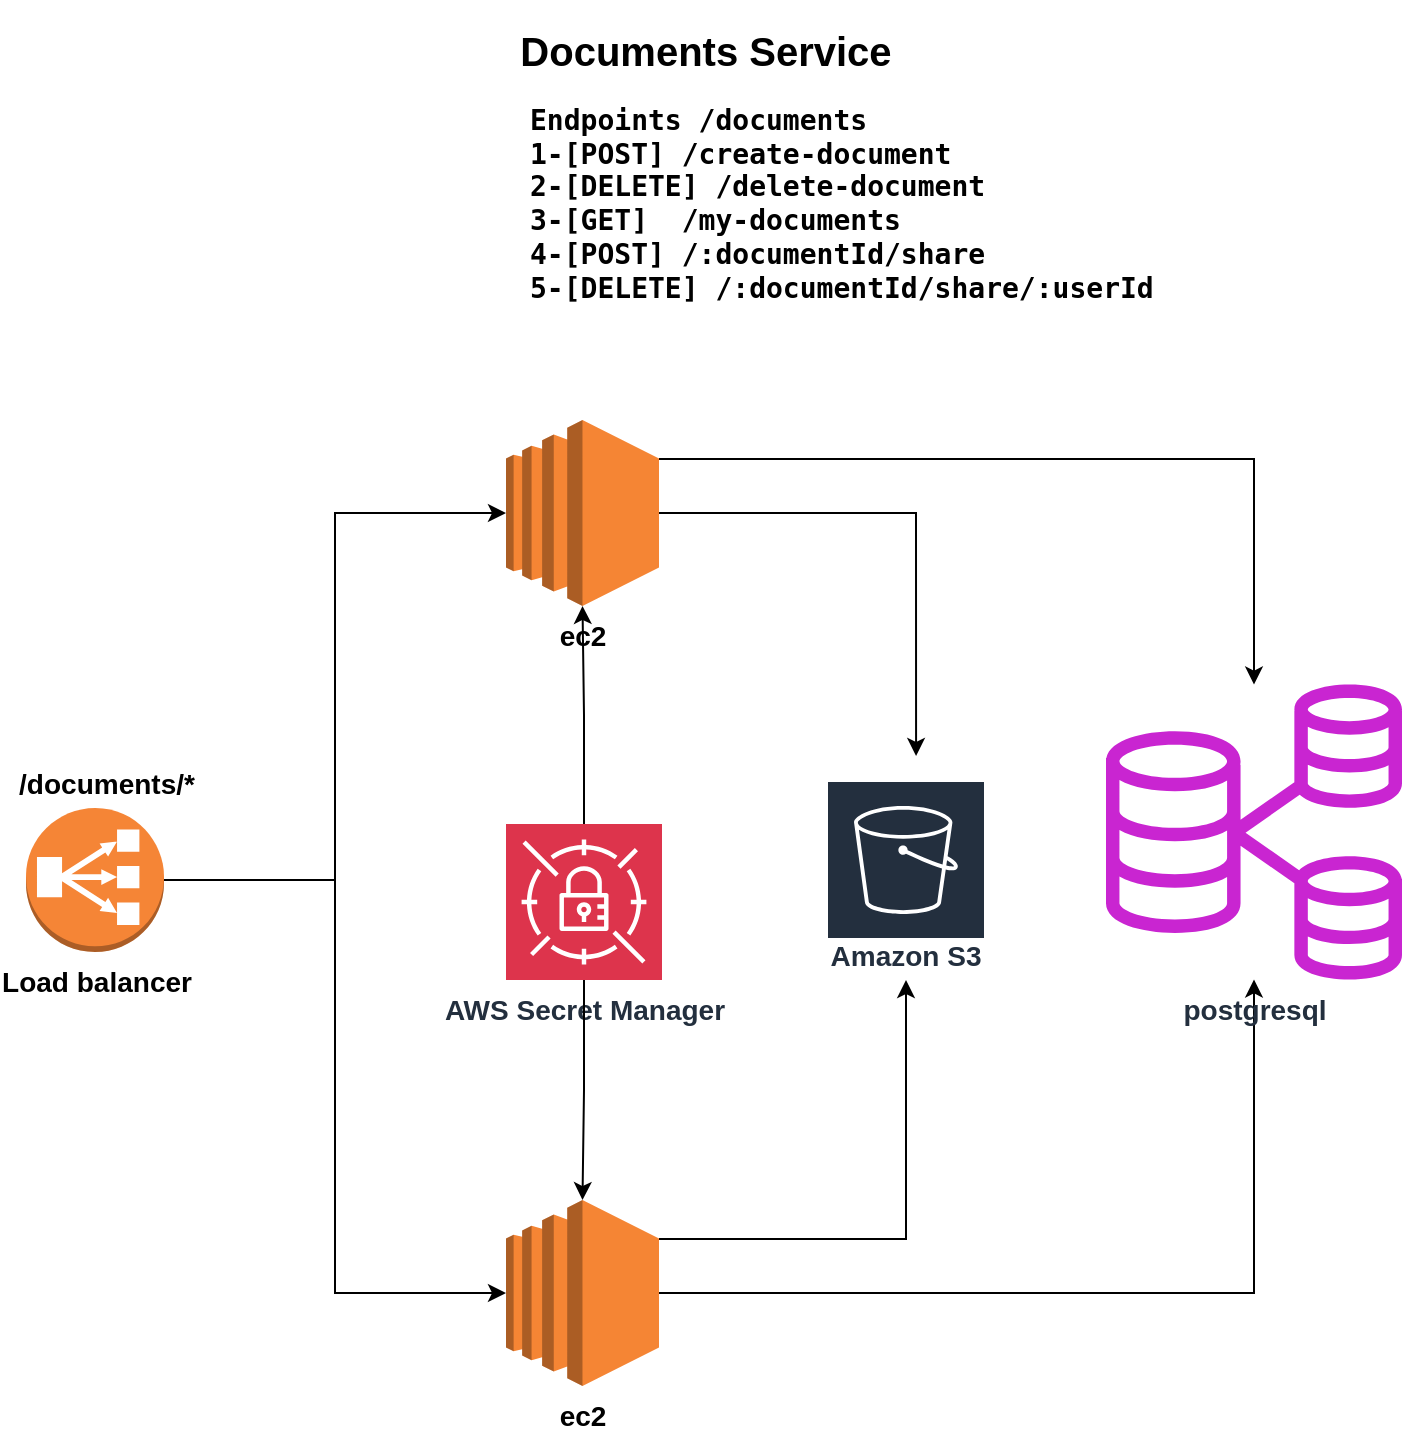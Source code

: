 <mxfile version="26.2.8">
  <diagram name="Page-1" id="IxElRYdI1R2lsxoraBGJ">
    <mxGraphModel dx="1491" dy="753" grid="1" gridSize="10" guides="1" tooltips="1" connect="1" arrows="1" fold="1" page="1" pageScale="1" pageWidth="850" pageHeight="1100" math="0" shadow="0">
      <root>
        <mxCell id="0" />
        <mxCell id="1" parent="0" />
        <mxCell id="WiUt3RbOU5wr-oSLd8iZ-11" style="edgeStyle=orthogonalEdgeStyle;rounded=0;orthogonalLoop=1;jettySize=auto;html=1;exitX=1;exitY=0.21;exitDx=0;exitDy=0;exitPerimeter=0;fontStyle=1;fontSize=14;" edge="1" parent="1" source="Y6n3DYg3rn1zYoBxxBI1-5" target="Y6n3DYg3rn1zYoBxxBI1-31">
          <mxGeometry relative="1" as="geometry" />
        </mxCell>
        <mxCell id="Y6n3DYg3rn1zYoBxxBI1-5" value="ec2" style="outlineConnect=0;dashed=0;verticalLabelPosition=bottom;verticalAlign=top;align=center;html=1;shape=mxgraph.aws3.ec2;fillColor=#F58534;gradientColor=none;fontStyle=1;fontSize=14;" parent="1" vertex="1">
          <mxGeometry x="320" y="270" width="76.5" height="93" as="geometry" />
        </mxCell>
        <mxCell id="Y6n3DYg3rn1zYoBxxBI1-9" value="Load balancer&lt;div&gt;&lt;br&gt;&lt;/div&gt;" style="outlineConnect=0;dashed=0;verticalLabelPosition=bottom;verticalAlign=top;align=center;html=1;shape=mxgraph.aws3.classic_load_balancer;fillColor=#F58536;gradientColor=none;fontStyle=1;fontSize=14;" parent="1" vertex="1">
          <mxGeometry x="80" y="464" width="69" height="72" as="geometry" />
        </mxCell>
        <mxCell id="Y6n3DYg3rn1zYoBxxBI1-36" style="edgeStyle=orthogonalEdgeStyle;rounded=0;orthogonalLoop=1;jettySize=auto;html=1;fontStyle=1;fontSize=14;" parent="1" source="Y6n3DYg3rn1zYoBxxBI1-27" target="Y6n3DYg3rn1zYoBxxBI1-31" edge="1">
          <mxGeometry relative="1" as="geometry" />
        </mxCell>
        <mxCell id="WiUt3RbOU5wr-oSLd8iZ-12" style="edgeStyle=orthogonalEdgeStyle;rounded=0;orthogonalLoop=1;jettySize=auto;html=1;exitX=1;exitY=0.21;exitDx=0;exitDy=0;exitPerimeter=0;fontStyle=1;fontSize=14;" edge="1" parent="1" source="Y6n3DYg3rn1zYoBxxBI1-27" target="WiUt3RbOU5wr-oSLd8iZ-1">
          <mxGeometry relative="1" as="geometry" />
        </mxCell>
        <mxCell id="Y6n3DYg3rn1zYoBxxBI1-27" value="ec2" style="outlineConnect=0;dashed=0;verticalLabelPosition=bottom;verticalAlign=top;align=center;html=1;shape=mxgraph.aws3.ec2;fillColor=#F58534;gradientColor=none;fontStyle=1;fontSize=14;" parent="1" vertex="1">
          <mxGeometry x="320" y="660" width="76.5" height="93" as="geometry" />
        </mxCell>
        <mxCell id="Y6n3DYg3rn1zYoBxxBI1-28" style="edgeStyle=orthogonalEdgeStyle;rounded=0;orthogonalLoop=1;jettySize=auto;html=1;entryX=0;entryY=0.5;entryDx=0;entryDy=0;entryPerimeter=0;fontStyle=1;fontSize=14;" parent="1" source="Y6n3DYg3rn1zYoBxxBI1-9" target="Y6n3DYg3rn1zYoBxxBI1-5" edge="1">
          <mxGeometry relative="1" as="geometry" />
        </mxCell>
        <mxCell id="Y6n3DYg3rn1zYoBxxBI1-30" style="edgeStyle=orthogonalEdgeStyle;rounded=0;orthogonalLoop=1;jettySize=auto;html=1;entryX=0;entryY=0.5;entryDx=0;entryDy=0;entryPerimeter=0;fontStyle=1;fontSize=14;" parent="1" source="Y6n3DYg3rn1zYoBxxBI1-9" target="Y6n3DYg3rn1zYoBxxBI1-27" edge="1">
          <mxGeometry relative="1" as="geometry" />
        </mxCell>
        <mxCell id="Y6n3DYg3rn1zYoBxxBI1-31" value="postgresql" style="sketch=0;outlineConnect=0;fontColor=#232F3E;gradientColor=none;fillColor=#C925D1;strokeColor=none;dashed=0;verticalLabelPosition=bottom;verticalAlign=top;align=center;html=1;fontSize=14;fontStyle=1;aspect=fixed;pointerEvents=1;shape=mxgraph.aws4.rds_multi_az_db_cluster;" parent="1" vertex="1">
          <mxGeometry x="620" y="402" width="148" height="148" as="geometry" />
        </mxCell>
        <mxCell id="WiUt3RbOU5wr-oSLd8iZ-7" style="edgeStyle=orthogonalEdgeStyle;rounded=0;orthogonalLoop=1;jettySize=auto;html=1;fontStyle=1;fontSize=14;" edge="1" parent="1" source="Y6n3DYg3rn1zYoBxxBI1-42" target="Y6n3DYg3rn1zYoBxxBI1-5">
          <mxGeometry relative="1" as="geometry" />
        </mxCell>
        <mxCell id="Y6n3DYg3rn1zYoBxxBI1-42" value="AWS Secret Manager&lt;div&gt;&lt;br&gt;&lt;/div&gt;" style="sketch=0;points=[[0,0,0],[0.25,0,0],[0.5,0,0],[0.75,0,0],[1,0,0],[0,1,0],[0.25,1,0],[0.5,1,0],[0.75,1,0],[1,1,0],[0,0.25,0],[0,0.5,0],[0,0.75,0],[1,0.25,0],[1,0.5,0],[1,0.75,0]];outlineConnect=0;fontColor=#232F3E;fillColor=#DD344C;strokeColor=#ffffff;dashed=0;verticalLabelPosition=bottom;verticalAlign=top;align=center;html=1;fontSize=14;fontStyle=1;aspect=fixed;shape=mxgraph.aws4.resourceIcon;resIcon=mxgraph.aws4.secrets_manager;" parent="1" vertex="1">
          <mxGeometry x="320" y="472" width="78" height="78" as="geometry" />
        </mxCell>
        <mxCell id="Y6n3DYg3rn1zYoBxxBI1-44" value="Documents Service" style="text;html=1;align=center;verticalAlign=middle;whiteSpace=wrap;rounded=0;fontSize=20;fontStyle=1" parent="1" vertex="1">
          <mxGeometry x="230" y="60" width="380" height="50" as="geometry" />
        </mxCell>
        <mxCell id="Y6n3DYg3rn1zYoBxxBI1-46" value="&lt;pre style=&quot;line-height: 20%;&quot;&gt;&lt;pre&gt;Endpoints /documents&lt;/pre&gt;&lt;pre&gt;1-[POST] /create-document&lt;/pre&gt;&lt;pre&gt;2-[DELETE] /delete-document&lt;/pre&gt;&lt;pre&gt;3-[GET]  /my-documents&lt;/pre&gt;&lt;pre&gt;4-[POST] /:documentId/share&lt;/pre&gt;&lt;pre&gt;5-[DELETE] /:documentId/share/:userId&lt;/pre&gt;&lt;pre&gt;&lt;br&gt;&lt;/pre&gt;&lt;/pre&gt;" style="text;html=1;align=left;verticalAlign=middle;whiteSpace=wrap;rounded=0;fontSize=14;fontStyle=1" parent="1" vertex="1">
          <mxGeometry x="330" y="80" width="330" height="180" as="geometry" />
        </mxCell>
        <mxCell id="WiUt3RbOU5wr-oSLd8iZ-1" value="Amazon S3" style="sketch=0;outlineConnect=0;fontColor=#232F3E;gradientColor=none;strokeColor=#ffffff;fillColor=#232F3E;dashed=0;verticalLabelPosition=middle;verticalAlign=bottom;align=center;html=1;whiteSpace=wrap;fontSize=14;fontStyle=1;spacing=3;shape=mxgraph.aws4.productIcon;prIcon=mxgraph.aws4.s3;" vertex="1" parent="1">
          <mxGeometry x="480" y="450" width="80" height="100" as="geometry" />
        </mxCell>
        <mxCell id="WiUt3RbOU5wr-oSLd8iZ-8" style="edgeStyle=orthogonalEdgeStyle;rounded=0;orthogonalLoop=1;jettySize=auto;html=1;entryX=0.5;entryY=0;entryDx=0;entryDy=0;entryPerimeter=0;fontStyle=1;fontSize=14;" edge="1" parent="1" source="Y6n3DYg3rn1zYoBxxBI1-42" target="Y6n3DYg3rn1zYoBxxBI1-27">
          <mxGeometry relative="1" as="geometry" />
        </mxCell>
        <mxCell id="WiUt3RbOU5wr-oSLd8iZ-10" style="edgeStyle=orthogonalEdgeStyle;rounded=0;orthogonalLoop=1;jettySize=auto;html=1;exitX=1;exitY=0.5;exitDx=0;exitDy=0;exitPerimeter=0;entryX=0.563;entryY=-0.12;entryDx=0;entryDy=0;entryPerimeter=0;fontStyle=1;fontSize=14;" edge="1" parent="1" source="Y6n3DYg3rn1zYoBxxBI1-5" target="WiUt3RbOU5wr-oSLd8iZ-1">
          <mxGeometry relative="1" as="geometry" />
        </mxCell>
        <mxCell id="WiUt3RbOU5wr-oSLd8iZ-13" value="/documents/*" style="text;html=1;align=center;verticalAlign=middle;whiteSpace=wrap;rounded=0;fontSize=14;fontStyle=1" vertex="1" parent="1">
          <mxGeometry x="80" y="440" width="81" height="24" as="geometry" />
        </mxCell>
      </root>
    </mxGraphModel>
  </diagram>
</mxfile>
